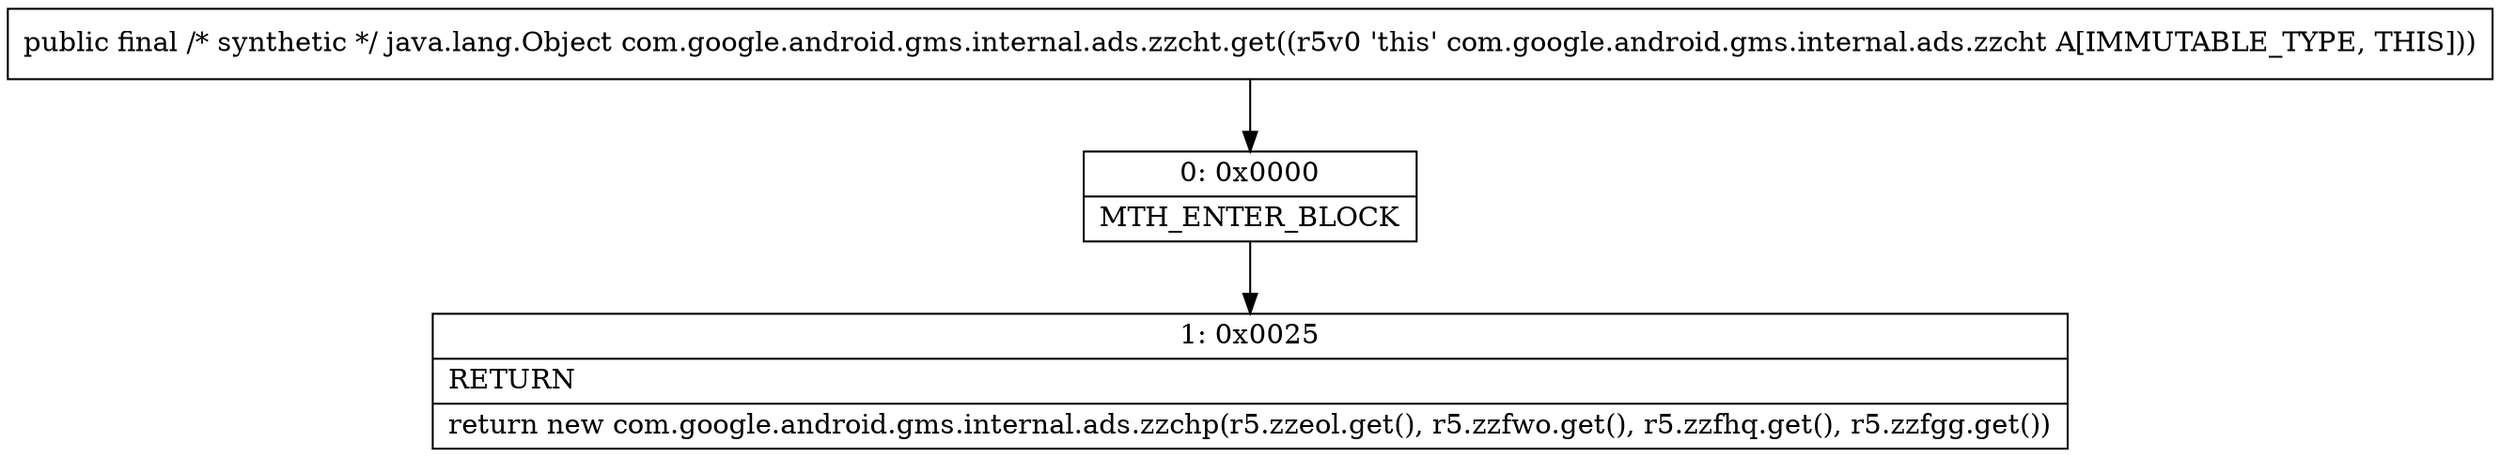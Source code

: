 digraph "CFG forcom.google.android.gms.internal.ads.zzcht.get()Ljava\/lang\/Object;" {
Node_0 [shape=record,label="{0\:\ 0x0000|MTH_ENTER_BLOCK\l}"];
Node_1 [shape=record,label="{1\:\ 0x0025|RETURN\l|return new com.google.android.gms.internal.ads.zzchp(r5.zzeol.get(), r5.zzfwo.get(), r5.zzfhq.get(), r5.zzfgg.get())\l}"];
MethodNode[shape=record,label="{public final \/* synthetic *\/ java.lang.Object com.google.android.gms.internal.ads.zzcht.get((r5v0 'this' com.google.android.gms.internal.ads.zzcht A[IMMUTABLE_TYPE, THIS])) }"];
MethodNode -> Node_0;
Node_0 -> Node_1;
}

